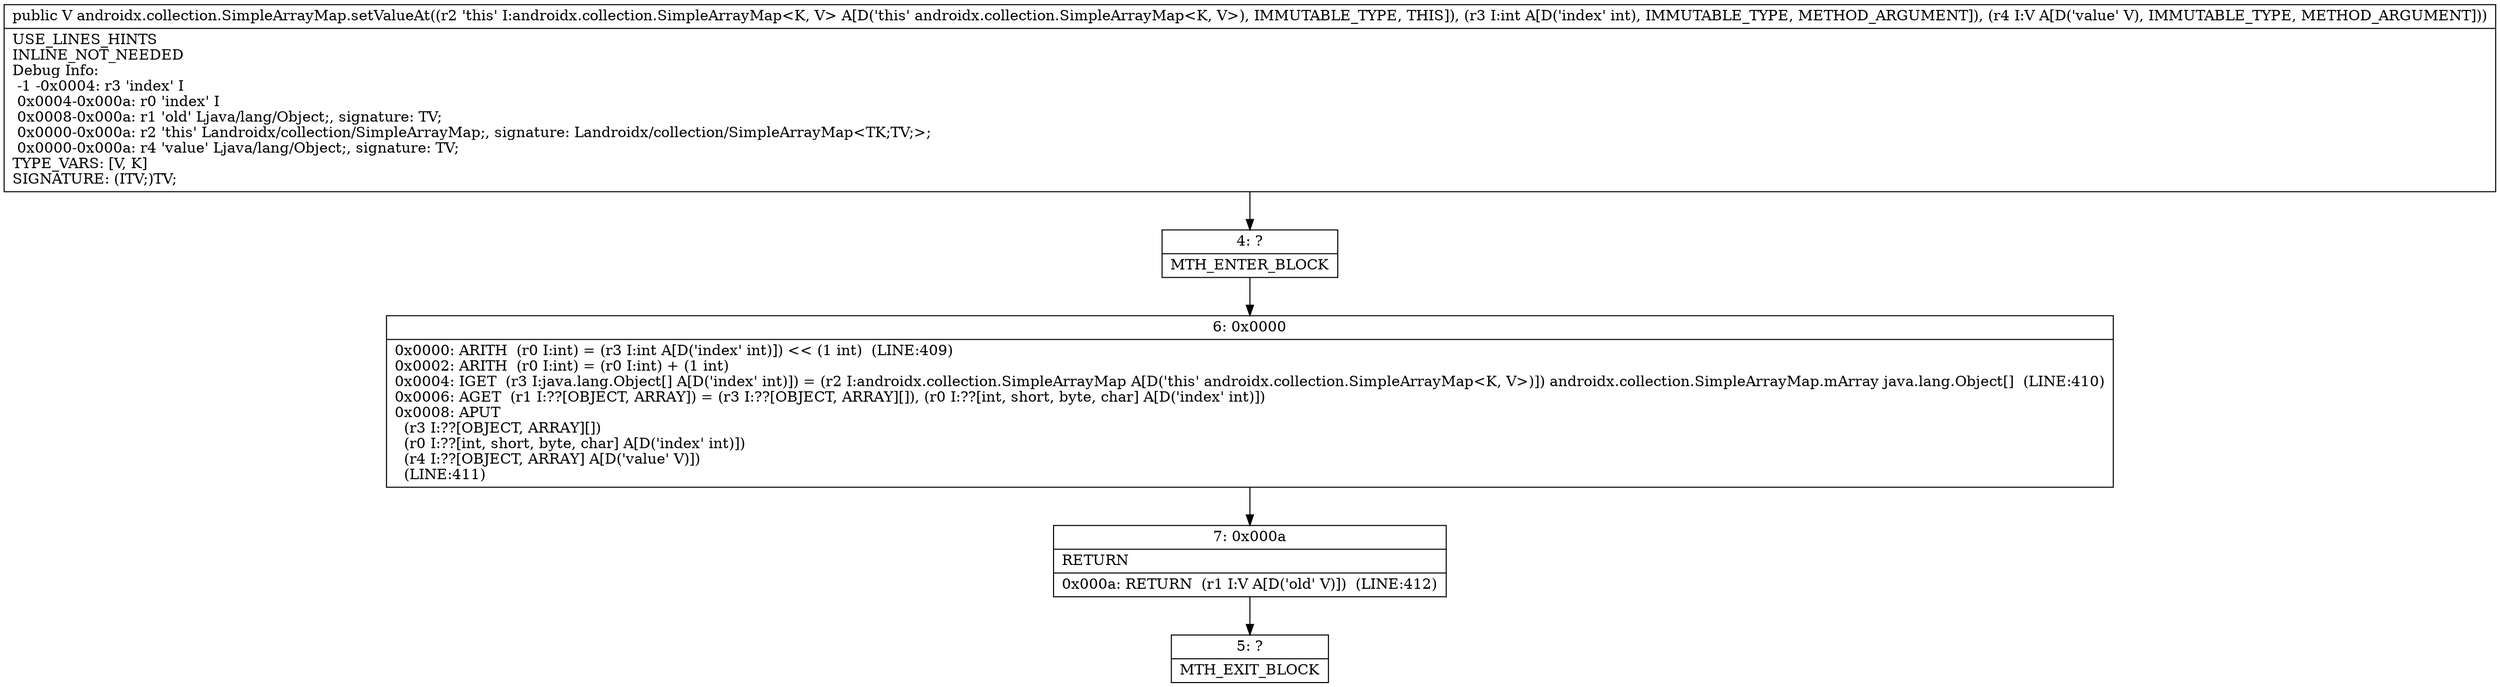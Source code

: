 digraph "CFG forandroidx.collection.SimpleArrayMap.setValueAt(ILjava\/lang\/Object;)Ljava\/lang\/Object;" {
Node_4 [shape=record,label="{4\:\ ?|MTH_ENTER_BLOCK\l}"];
Node_6 [shape=record,label="{6\:\ 0x0000|0x0000: ARITH  (r0 I:int) = (r3 I:int A[D('index' int)]) \<\< (1 int)  (LINE:409)\l0x0002: ARITH  (r0 I:int) = (r0 I:int) + (1 int) \l0x0004: IGET  (r3 I:java.lang.Object[] A[D('index' int)]) = (r2 I:androidx.collection.SimpleArrayMap A[D('this' androidx.collection.SimpleArrayMap\<K, V\>)]) androidx.collection.SimpleArrayMap.mArray java.lang.Object[]  (LINE:410)\l0x0006: AGET  (r1 I:??[OBJECT, ARRAY]) = (r3 I:??[OBJECT, ARRAY][]), (r0 I:??[int, short, byte, char] A[D('index' int)]) \l0x0008: APUT  \l  (r3 I:??[OBJECT, ARRAY][])\l  (r0 I:??[int, short, byte, char] A[D('index' int)])\l  (r4 I:??[OBJECT, ARRAY] A[D('value' V)])\l  (LINE:411)\l}"];
Node_7 [shape=record,label="{7\:\ 0x000a|RETURN\l|0x000a: RETURN  (r1 I:V A[D('old' V)])  (LINE:412)\l}"];
Node_5 [shape=record,label="{5\:\ ?|MTH_EXIT_BLOCK\l}"];
MethodNode[shape=record,label="{public V androidx.collection.SimpleArrayMap.setValueAt((r2 'this' I:androidx.collection.SimpleArrayMap\<K, V\> A[D('this' androidx.collection.SimpleArrayMap\<K, V\>), IMMUTABLE_TYPE, THIS]), (r3 I:int A[D('index' int), IMMUTABLE_TYPE, METHOD_ARGUMENT]), (r4 I:V A[D('value' V), IMMUTABLE_TYPE, METHOD_ARGUMENT]))  | USE_LINES_HINTS\lINLINE_NOT_NEEDED\lDebug Info:\l  \-1 \-0x0004: r3 'index' I\l  0x0004\-0x000a: r0 'index' I\l  0x0008\-0x000a: r1 'old' Ljava\/lang\/Object;, signature: TV;\l  0x0000\-0x000a: r2 'this' Landroidx\/collection\/SimpleArrayMap;, signature: Landroidx\/collection\/SimpleArrayMap\<TK;TV;\>;\l  0x0000\-0x000a: r4 'value' Ljava\/lang\/Object;, signature: TV;\lTYPE_VARS: [V, K]\lSIGNATURE: (ITV;)TV;\l}"];
MethodNode -> Node_4;Node_4 -> Node_6;
Node_6 -> Node_7;
Node_7 -> Node_5;
}

